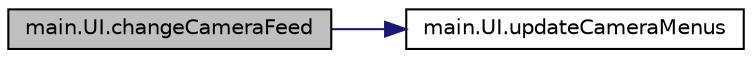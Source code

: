digraph "main.UI.changeCameraFeed"
{
 // LATEX_PDF_SIZE
  edge [fontname="Helvetica",fontsize="10",labelfontname="Helvetica",labelfontsize="10"];
  node [fontname="Helvetica",fontsize="10",shape=record];
  rankdir="LR";
  Node1 [label="main.UI.changeCameraFeed",height=0.2,width=0.4,color="black", fillcolor="grey75", style="filled", fontcolor="black",tooltip=" "];
  Node1 -> Node2 [color="midnightblue",fontsize="10",style="solid",fontname="Helvetica"];
  Node2 [label="main.UI.updateCameraMenus",height=0.2,width=0.4,color="black", fillcolor="white", style="filled",URL="$classmain_1_1_u_i.html#a2de9edb859b5c4f7ea5510691a27d074",tooltip=" "];
}
